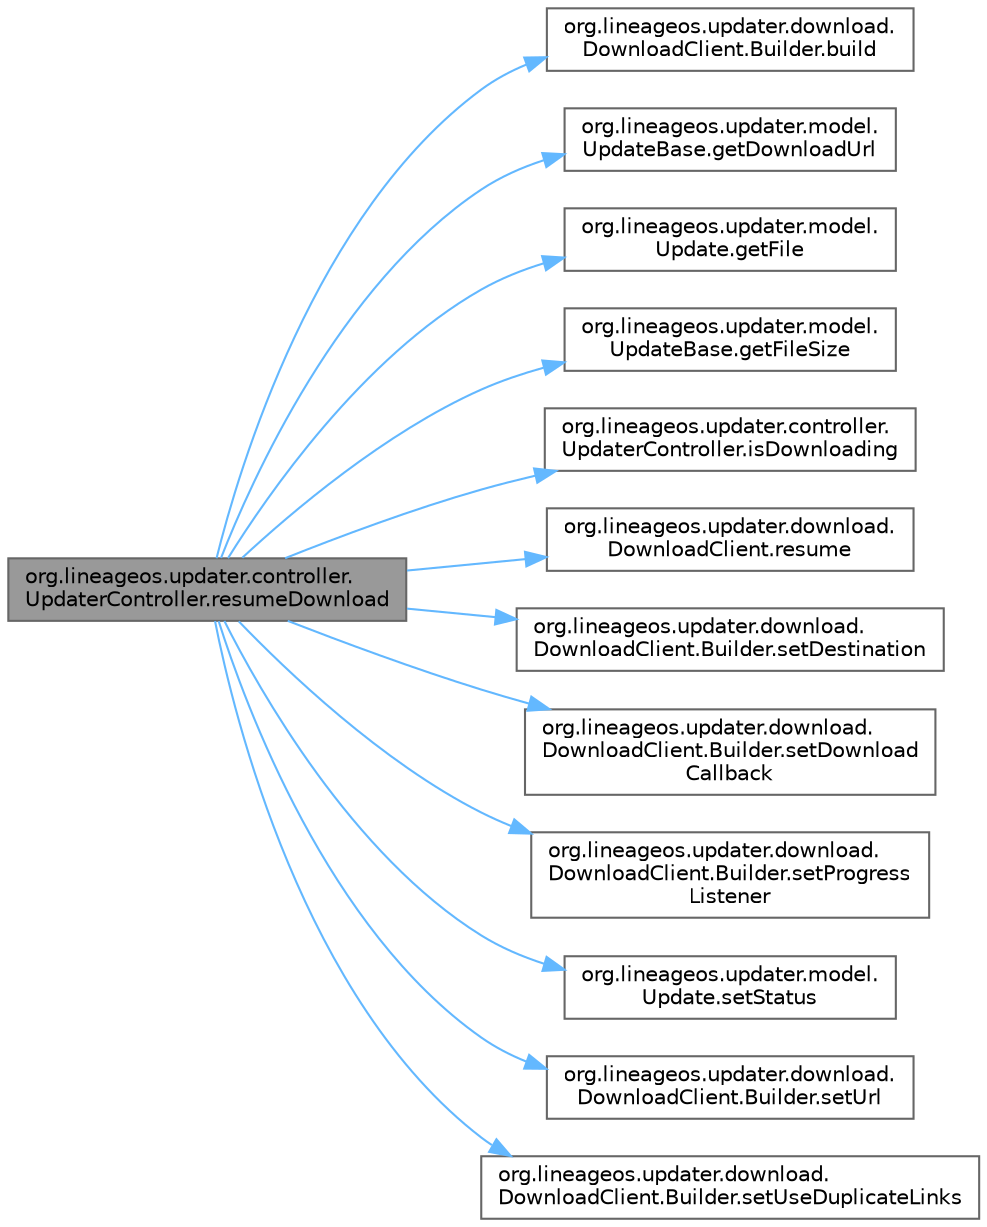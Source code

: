 digraph "org.lineageos.updater.controller.UpdaterController.resumeDownload"
{
 // LATEX_PDF_SIZE
  bgcolor="transparent";
  edge [fontname=Helvetica,fontsize=10,labelfontname=Helvetica,labelfontsize=10];
  node [fontname=Helvetica,fontsize=10,shape=box,height=0.2,width=0.4];
  rankdir="LR";
  Node1 [label="org.lineageos.updater.controller.\lUpdaterController.resumeDownload",height=0.2,width=0.4,color="gray40", fillcolor="grey60", style="filled", fontcolor="black",tooltip=" "];
  Node1 -> Node2 [color="steelblue1",style="solid"];
  Node2 [label="org.lineageos.updater.download.\lDownloadClient.Builder.build",height=0.2,width=0.4,color="grey40", fillcolor="white", style="filled",URL="$classorg_1_1lineageos_1_1updater_1_1download_1_1_download_client_1_1_builder.html#a886b5124e823347a0cbb735bae71d797",tooltip=" "];
  Node1 -> Node3 [color="steelblue1",style="solid"];
  Node3 [label="org.lineageos.updater.model.\lUpdateBase.getDownloadUrl",height=0.2,width=0.4,color="grey40", fillcolor="white", style="filled",URL="$classorg_1_1lineageos_1_1updater_1_1model_1_1_update_base.html#a78e441788ee6ba7c9380d9576a5aed19",tooltip=" "];
  Node1 -> Node4 [color="steelblue1",style="solid"];
  Node4 [label="org.lineageos.updater.model.\lUpdate.getFile",height=0.2,width=0.4,color="grey40", fillcolor="white", style="filled",URL="$classorg_1_1lineageos_1_1updater_1_1model_1_1_update.html#a80ea64d79379427dcbb5e04b16219905",tooltip=" "];
  Node1 -> Node5 [color="steelblue1",style="solid"];
  Node5 [label="org.lineageos.updater.model.\lUpdateBase.getFileSize",height=0.2,width=0.4,color="grey40", fillcolor="white", style="filled",URL="$classorg_1_1lineageos_1_1updater_1_1model_1_1_update_base.html#adc14f9284745de8716e44c94963558f1",tooltip=" "];
  Node1 -> Node6 [color="steelblue1",style="solid"];
  Node6 [label="org.lineageos.updater.controller.\lUpdaterController.isDownloading",height=0.2,width=0.4,color="grey40", fillcolor="white", style="filled",URL="$classorg_1_1lineageos_1_1updater_1_1controller_1_1_updater_controller.html#ae4409ae0e1b0620b8cdfdf6bbdd6f6e8",tooltip=" "];
  Node1 -> Node7 [color="steelblue1",style="solid"];
  Node7 [label="org.lineageos.updater.download.\lDownloadClient.resume",height=0.2,width=0.4,color="grey40", fillcolor="white", style="filled",URL="$interfaceorg_1_1lineageos_1_1updater_1_1download_1_1_download_client.html#a96e83efc2e3fb33729517a6c7c652b36",tooltip=" "];
  Node1 -> Node8 [color="steelblue1",style="solid"];
  Node8 [label="org.lineageos.updater.download.\lDownloadClient.Builder.setDestination",height=0.2,width=0.4,color="grey40", fillcolor="white", style="filled",URL="$classorg_1_1lineageos_1_1updater_1_1download_1_1_download_client_1_1_builder.html#a24fe743d094e710b0a66bf969a26eb99",tooltip=" "];
  Node1 -> Node9 [color="steelblue1",style="solid"];
  Node9 [label="org.lineageos.updater.download.\lDownloadClient.Builder.setDownload\lCallback",height=0.2,width=0.4,color="grey40", fillcolor="white", style="filled",URL="$classorg_1_1lineageos_1_1updater_1_1download_1_1_download_client_1_1_builder.html#a1e0bb0a6df7fbbdf971c216590331837",tooltip=" "];
  Node1 -> Node10 [color="steelblue1",style="solid"];
  Node10 [label="org.lineageos.updater.download.\lDownloadClient.Builder.setProgress\lListener",height=0.2,width=0.4,color="grey40", fillcolor="white", style="filled",URL="$classorg_1_1lineageos_1_1updater_1_1download_1_1_download_client_1_1_builder.html#af74d2fdb024e31fe028431d80772f999",tooltip=" "];
  Node1 -> Node11 [color="steelblue1",style="solid"];
  Node11 [label="org.lineageos.updater.model.\lUpdate.setStatus",height=0.2,width=0.4,color="grey40", fillcolor="white", style="filled",URL="$classorg_1_1lineageos_1_1updater_1_1model_1_1_update.html#acee1a42bc42dbd4ffdb572d2cff3eb69",tooltip=" "];
  Node1 -> Node12 [color="steelblue1",style="solid"];
  Node12 [label="org.lineageos.updater.download.\lDownloadClient.Builder.setUrl",height=0.2,width=0.4,color="grey40", fillcolor="white", style="filled",URL="$classorg_1_1lineageos_1_1updater_1_1download_1_1_download_client_1_1_builder.html#a4a3cca1b1365831ec73de1f6c1697f28",tooltip=" "];
  Node1 -> Node13 [color="steelblue1",style="solid"];
  Node13 [label="org.lineageos.updater.download.\lDownloadClient.Builder.setUseDuplicateLinks",height=0.2,width=0.4,color="grey40", fillcolor="white", style="filled",URL="$classorg_1_1lineageos_1_1updater_1_1download_1_1_download_client_1_1_builder.html#a170fda0e142224e6fd1b7b4da5f45d58",tooltip=" "];
}
